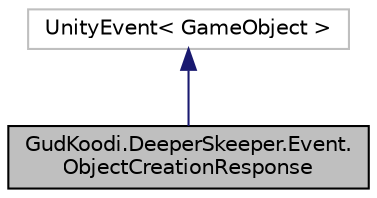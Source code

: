 digraph "GudKoodi.DeeperSkeeper.Event.ObjectCreationResponse"
{
 // LATEX_PDF_SIZE
  edge [fontname="Helvetica",fontsize="10",labelfontname="Helvetica",labelfontsize="10"];
  node [fontname="Helvetica",fontsize="10",shape=record];
  Node1 [label="GudKoodi.DeeperSkeeper.Event.\lObjectCreationResponse",height=0.2,width=0.4,color="black", fillcolor="grey75", style="filled", fontcolor="black",tooltip="Mandatory Unity and linting overhead."];
  Node2 -> Node1 [dir="back",color="midnightblue",fontsize="10",style="solid",fontname="Helvetica"];
  Node2 [label="UnityEvent\< GameObject \>",height=0.2,width=0.4,color="grey75", fillcolor="white", style="filled",tooltip=" "];
}
